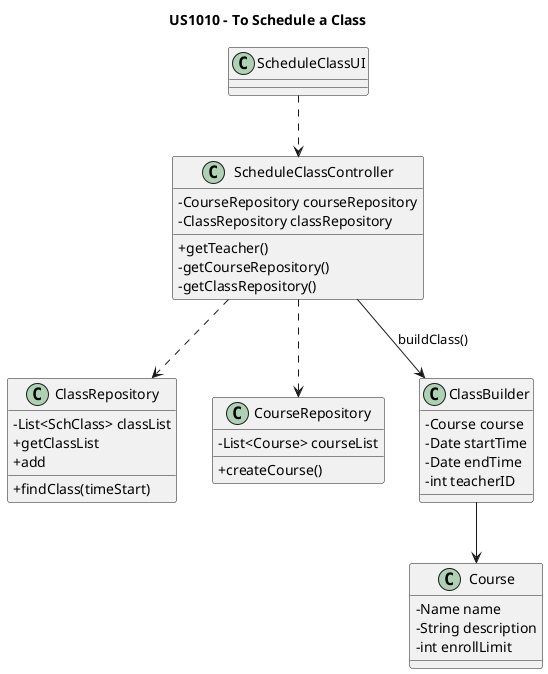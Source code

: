 @startuml
'skinparam monochrome true
skinparam packageStyle rectangle
skinparam shadowing false
skinparam linetype polyline
'skinparam linetype orto

skinparam classAttributeIconSize 0

'left to right direction

skinparam classAttributeIconSize 0

title US1010 - To Schedule a Class

class ScheduleClassUI {
}

class ScheduleClassController {
-CourseRepository courseRepository
-ClassRepository classRepository
+getTeacher()
-getCourseRepository()
-getClassRepository()
}


class ClassRepository {
  -List<SchClass> classList
  +findClass(timeStart)
  +getClassList
  +add
}

class CourseRepository {
-List<Course> courseList
+createCourse()
}

class Course {
-Name name
-String description
-int enrollLimit
}

class ClassBuilder{
  -Course course
  -Date startTime
  -Date endTime
  -int teacherID
}

ScheduleClassUI ..> ScheduleClassController

ScheduleClassController ..> ClassRepository
ScheduleClassController ..> CourseRepository

ScheduleClassController --> ClassBuilder : buildClass()
ClassBuilder --> Course

'Packages missing

@enduml